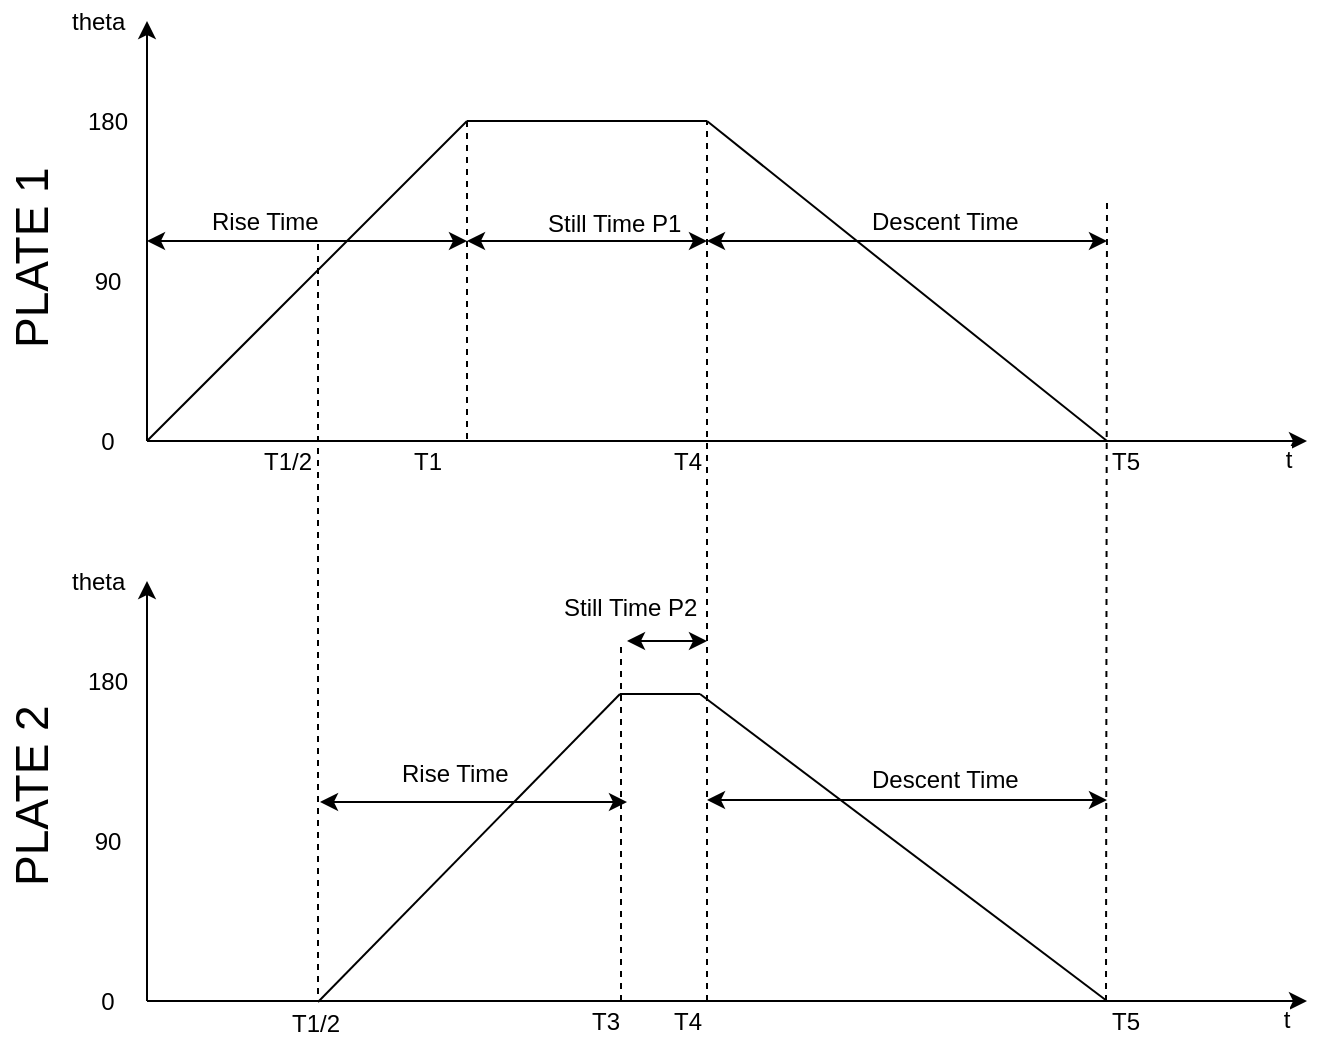 <mxfile version="12.2.7" type="device" pages="1"><diagram id="c1WYXBtYZNbQdqD9X6dB" name="Page-1"><mxGraphModel dx="640" dy="435" grid="1" gridSize="10" guides="1" tooltips="1" connect="1" arrows="1" fold="1" page="1" pageScale="1" pageWidth="1169" pageHeight="827" math="0" shadow="0"><root><mxCell id="0"/><mxCell id="1" parent="0"/><mxCell id="Xq2MOSdE0tfcOtH0nwWp-1" value="" style="endArrow=classic;html=1;exitX=1;exitY=0.5;exitDx=0;exitDy=0;" parent="1" source="Xq2MOSdE0tfcOtH0nwWp-6" edge="1"><mxGeometry width="50" height="50" relative="1" as="geometry"><mxPoint x="313.5" y="383.5" as="sourcePoint"/><mxPoint x="313.5" y="163.5" as="targetPoint"/></mxGeometry></mxCell><mxCell id="Xq2MOSdE0tfcOtH0nwWp-3" value="" style="endArrow=classic;html=1;" parent="1" edge="1"><mxGeometry width="50" height="50" relative="1" as="geometry"><mxPoint x="313.5" y="373.5" as="sourcePoint"/><mxPoint x="893.5" y="373.5" as="targetPoint"/></mxGeometry></mxCell><mxCell id="Xq2MOSdE0tfcOtH0nwWp-4" value="" style="endArrow=classic;html=1;" parent="1" edge="1"><mxGeometry width="50" height="50" relative="1" as="geometry"><mxPoint x="313.5" y="653.5" as="sourcePoint"/><mxPoint x="313.5" y="443.5" as="targetPoint"/></mxGeometry></mxCell><mxCell id="Xq2MOSdE0tfcOtH0nwWp-5" value="" style="endArrow=classic;html=1;" parent="1" edge="1"><mxGeometry width="50" height="50" relative="1" as="geometry"><mxPoint x="313.5" y="653.5" as="sourcePoint"/><mxPoint x="893.5" y="653.5" as="targetPoint"/></mxGeometry></mxCell><mxCell id="Xq2MOSdE0tfcOtH0nwWp-59" value="t" style="text;html=1;resizable=0;points=[];align=center;verticalAlign=middle;labelBackgroundColor=#ffffff;" parent="Xq2MOSdE0tfcOtH0nwWp-5" vertex="1" connectable="0"><mxGeometry x="0.962" y="-9" relative="1" as="geometry"><mxPoint as="offset"/></mxGeometry></mxCell><mxCell id="Xq2MOSdE0tfcOtH0nwWp-6" value="0" style="text;html=1;strokeColor=none;fillColor=none;align=center;verticalAlign=middle;whiteSpace=wrap;rounded=0;" parent="1" vertex="1"><mxGeometry x="273.5" y="363.5" width="40" height="20" as="geometry"/></mxCell><mxCell id="Xq2MOSdE0tfcOtH0nwWp-7" value="180" style="text;html=1;strokeColor=none;fillColor=none;align=center;verticalAlign=middle;whiteSpace=wrap;rounded=0;" parent="1" vertex="1"><mxGeometry x="273.5" y="203.5" width="40" height="20" as="geometry"/></mxCell><mxCell id="Xq2MOSdE0tfcOtH0nwWp-10" value="" style="endArrow=none;html=1;exitX=1;exitY=0.5;exitDx=0;exitDy=0;" parent="1" source="Xq2MOSdE0tfcOtH0nwWp-6" edge="1"><mxGeometry width="50" height="50" relative="1" as="geometry"><mxPoint x="403.5" y="293.5" as="sourcePoint"/><mxPoint x="473.5" y="213.5" as="targetPoint"/></mxGeometry></mxCell><mxCell id="Xq2MOSdE0tfcOtH0nwWp-11" value="" style="endArrow=none;html=1;" parent="1" edge="1"><mxGeometry width="50" height="50" relative="1" as="geometry"><mxPoint x="473.5" y="213.5" as="sourcePoint"/><mxPoint x="593.5" y="213.5" as="targetPoint"/></mxGeometry></mxCell><mxCell id="Xq2MOSdE0tfcOtH0nwWp-13" value="90" style="text;html=1;strokeColor=none;fillColor=none;align=center;verticalAlign=middle;whiteSpace=wrap;rounded=0;" parent="1" vertex="1"><mxGeometry x="273.5" y="283.5" width="40" height="20" as="geometry"/></mxCell><mxCell id="Xq2MOSdE0tfcOtH0nwWp-14" value="" style="endArrow=none;html=1;" parent="1" edge="1"><mxGeometry width="50" height="50" relative="1" as="geometry"><mxPoint x="399" y="654" as="sourcePoint"/><mxPoint x="550" y="500" as="targetPoint"/></mxGeometry></mxCell><mxCell id="Xq2MOSdE0tfcOtH0nwWp-16" value="0" style="text;html=1;strokeColor=none;fillColor=none;align=center;verticalAlign=middle;whiteSpace=wrap;rounded=0;" parent="1" vertex="1"><mxGeometry x="273.5" y="643.5" width="40" height="20" as="geometry"/></mxCell><mxCell id="Xq2MOSdE0tfcOtH0nwWp-17" value="180" style="text;html=1;strokeColor=none;fillColor=none;align=center;verticalAlign=middle;whiteSpace=wrap;rounded=0;" parent="1" vertex="1"><mxGeometry x="273.5" y="483.5" width="40" height="20" as="geometry"/></mxCell><mxCell id="Xq2MOSdE0tfcOtH0nwWp-18" value="90" style="text;html=1;strokeColor=none;fillColor=none;align=center;verticalAlign=middle;whiteSpace=wrap;rounded=0;" parent="1" vertex="1"><mxGeometry x="273.5" y="563.5" width="40" height="20" as="geometry"/></mxCell><mxCell id="Xq2MOSdE0tfcOtH0nwWp-19" value="" style="endArrow=none;html=1;" parent="1" edge="1"><mxGeometry width="50" height="50" relative="1" as="geometry"><mxPoint x="593.5" y="213.5" as="sourcePoint"/><mxPoint x="793.5" y="373.5" as="targetPoint"/></mxGeometry></mxCell><mxCell id="Xq2MOSdE0tfcOtH0nwWp-20" value="" style="endArrow=none;html=1;" parent="1" edge="1"><mxGeometry width="50" height="50" relative="1" as="geometry"><mxPoint x="793.5" y="653.5" as="sourcePoint"/><mxPoint x="590" y="500" as="targetPoint"/></mxGeometry></mxCell><mxCell id="Xq2MOSdE0tfcOtH0nwWp-21" value="" style="endArrow=none;dashed=1;html=1;exitX=1;exitY=-0.05;exitDx=0;exitDy=0;exitPerimeter=0;" parent="1" source="Xq2MOSdE0tfcOtH0nwWp-28" edge="1"><mxGeometry width="50" height="50" relative="1" as="geometry"><mxPoint x="473.5" y="493.5" as="sourcePoint"/><mxPoint x="473.5" y="213.5" as="targetPoint"/></mxGeometry></mxCell><mxCell id="Xq2MOSdE0tfcOtH0nwWp-22" value="" style="endArrow=none;dashed=1;html=1;" parent="1" edge="1"><mxGeometry width="50" height="50" relative="1" as="geometry"><mxPoint x="593.5" y="653.5" as="sourcePoint"/><mxPoint x="593.5" y="213.5" as="targetPoint"/></mxGeometry></mxCell><mxCell id="Xq2MOSdE0tfcOtH0nwWp-23" value="t" style="text;html=1;resizable=0;points=[];align=center;verticalAlign=middle;labelBackgroundColor=#ffffff;" parent="Xq2MOSdE0tfcOtH0nwWp-22" vertex="1" connectable="0"><mxGeometry x="0.747" y="2" relative="1" as="geometry"><mxPoint x="292" y="114" as="offset"/></mxGeometry></mxCell><mxCell id="Xq2MOSdE0tfcOtH0nwWp-24" value="" style="endArrow=none;dashed=1;html=1;" parent="1" edge="1"><mxGeometry width="50" height="50" relative="1" as="geometry"><mxPoint x="399" y="650" as="sourcePoint"/><mxPoint x="399" y="274" as="targetPoint"/></mxGeometry></mxCell><mxCell id="Xq2MOSdE0tfcOtH0nwWp-26" value="" style="endArrow=none;dashed=1;html=1;" parent="1" edge="1"><mxGeometry width="50" height="50" relative="1" as="geometry"><mxPoint x="550.5" y="653.5" as="sourcePoint"/><mxPoint x="550.5" y="474.5" as="targetPoint"/></mxGeometry></mxCell><mxCell id="Xq2MOSdE0tfcOtH0nwWp-27" value="T1/2" style="text;html=1;strokeColor=none;fillColor=none;align=center;verticalAlign=middle;whiteSpace=wrap;rounded=0;" parent="1" vertex="1"><mxGeometry x="363.5" y="373.5" width="40" height="20" as="geometry"/></mxCell><mxCell id="Xq2MOSdE0tfcOtH0nwWp-28" value="T1" style="text;html=1;strokeColor=none;fillColor=none;align=center;verticalAlign=middle;whiteSpace=wrap;rounded=0;" parent="1" vertex="1"><mxGeometry x="433.5" y="373.5" width="40" height="20" as="geometry"/></mxCell><mxCell id="Xq2MOSdE0tfcOtH0nwWp-30" value="T4" style="text;html=1;strokeColor=none;fillColor=none;align=center;verticalAlign=middle;whiteSpace=wrap;rounded=0;" parent="1" vertex="1"><mxGeometry x="563.5" y="373.5" width="40" height="20" as="geometry"/></mxCell><mxCell id="Xq2MOSdE0tfcOtH0nwWp-32" value="T5" style="text;html=1;resizable=0;points=[];autosize=1;align=left;verticalAlign=top;spacingTop=-4;" parent="1" vertex="1"><mxGeometry x="793.5" y="373.5" width="30" height="20" as="geometry"/></mxCell><mxCell id="Xq2MOSdE0tfcOtH0nwWp-36" value="" style="endArrow=none;dashed=1;html=1;" parent="1" edge="1"><mxGeometry width="50" height="50" relative="1" as="geometry"><mxPoint x="793" y="653.5" as="sourcePoint"/><mxPoint x="793.5" y="253.5" as="targetPoint"/></mxGeometry></mxCell><mxCell id="Xq2MOSdE0tfcOtH0nwWp-43" value="T1/2" style="text;html=1;strokeColor=none;fillColor=none;align=center;verticalAlign=middle;whiteSpace=wrap;rounded=0;" parent="1" vertex="1"><mxGeometry x="377.5" y="654.5" width="40" height="20" as="geometry"/></mxCell><mxCell id="Xq2MOSdE0tfcOtH0nwWp-45" value="T4" style="text;html=1;strokeColor=none;fillColor=none;align=center;verticalAlign=middle;whiteSpace=wrap;rounded=0;" parent="1" vertex="1"><mxGeometry x="563.5" y="653.5" width="40" height="20" as="geometry"/></mxCell><mxCell id="Xq2MOSdE0tfcOtH0nwWp-46" value="T5" style="text;html=1;resizable=0;points=[];autosize=1;align=left;verticalAlign=top;spacingTop=-4;" parent="1" vertex="1"><mxGeometry x="793.5" y="653.5" width="30" height="20" as="geometry"/></mxCell><mxCell id="Xq2MOSdE0tfcOtH0nwWp-47" value="T3" style="text;html=1;resizable=0;points=[];autosize=1;align=left;verticalAlign=top;spacingTop=-4;" parent="1" vertex="1"><mxGeometry x="533.5" y="653.5" width="30" height="20" as="geometry"/></mxCell><mxCell id="Xq2MOSdE0tfcOtH0nwWp-48" value="" style="endArrow=classic;startArrow=classic;html=1;" parent="1" edge="1"><mxGeometry width="50" height="50" relative="1" as="geometry"><mxPoint x="313.5" y="273.5" as="sourcePoint"/><mxPoint x="473.5" y="273.5" as="targetPoint"/></mxGeometry></mxCell><mxCell id="Xq2MOSdE0tfcOtH0nwWp-49" value="" style="endArrow=classic;startArrow=classic;html=1;" parent="1" edge="1"><mxGeometry width="50" height="50" relative="1" as="geometry"><mxPoint x="473.5" y="273.5" as="sourcePoint"/><mxPoint x="593.5" y="273.5" as="targetPoint"/></mxGeometry></mxCell><mxCell id="Xq2MOSdE0tfcOtH0nwWp-52" value="" style="endArrow=classic;startArrow=classic;html=1;" parent="1" edge="1"><mxGeometry width="50" height="50" relative="1" as="geometry"><mxPoint x="593.5" y="273.5" as="sourcePoint"/><mxPoint x="793.5" y="273.5" as="targetPoint"/></mxGeometry></mxCell><mxCell id="Xq2MOSdE0tfcOtH0nwWp-57" value="theta" style="text;html=1;resizable=0;points=[];autosize=1;align=left;verticalAlign=top;spacingTop=-4;" parent="1" vertex="1"><mxGeometry x="273.5" y="153.5" width="40" height="20" as="geometry"/></mxCell><mxCell id="Xq2MOSdE0tfcOtH0nwWp-58" value="theta" style="text;html=1;resizable=0;points=[];autosize=1;align=left;verticalAlign=top;spacingTop=-4;" parent="1" vertex="1"><mxGeometry x="273.5" y="433.5" width="40" height="20" as="geometry"/></mxCell><mxCell id="Xq2MOSdE0tfcOtH0nwWp-63" value="" style="endArrow=classic;startArrow=classic;html=1;" parent="1" edge="1"><mxGeometry width="50" height="50" relative="1" as="geometry"><mxPoint x="400" y="554" as="sourcePoint"/><mxPoint x="553.5" y="554" as="targetPoint"/></mxGeometry></mxCell><mxCell id="Xq2MOSdE0tfcOtH0nwWp-64" value="" style="endArrow=classic;startArrow=classic;html=1;" parent="1" edge="1"><mxGeometry width="50" height="50" relative="1" as="geometry"><mxPoint x="553.5" y="473.5" as="sourcePoint"/><mxPoint x="593.5" y="473.5" as="targetPoint"/></mxGeometry></mxCell><mxCell id="Xq2MOSdE0tfcOtH0nwWp-67" value="Rise Time" style="text;html=1;resizable=0;points=[];autosize=1;align=left;verticalAlign=top;spacingTop=-4;" parent="1" vertex="1"><mxGeometry x="343.5" y="253.5" width="70" height="20" as="geometry"/></mxCell><mxCell id="Xq2MOSdE0tfcOtH0nwWp-68" value="Still Time P1" style="text;html=1;resizable=0;points=[];autosize=1;align=left;verticalAlign=top;spacingTop=-4;" parent="1" vertex="1"><mxGeometry x="511.5" y="254.5" width="80" height="20" as="geometry"/></mxCell><mxCell id="Xq2MOSdE0tfcOtH0nwWp-69" value="Descent Time" style="text;html=1;resizable=0;points=[];autosize=1;align=left;verticalAlign=top;spacingTop=-4;" parent="1" vertex="1"><mxGeometry x="673.5" y="253.5" width="90" height="20" as="geometry"/></mxCell><mxCell id="Xq2MOSdE0tfcOtH0nwWp-72" value="Still Time P2" style="text;html=1;resizable=0;points=[];autosize=1;align=left;verticalAlign=top;spacingTop=-4;" parent="1" vertex="1"><mxGeometry x="519.5" y="446.5" width="80" height="20" as="geometry"/></mxCell><mxCell id="Xq2MOSdE0tfcOtH0nwWp-73" value="Rise Time" style="text;html=1;resizable=0;points=[];autosize=1;align=left;verticalAlign=top;spacingTop=-4;" parent="1" vertex="1"><mxGeometry x="438.5" y="530" width="70" height="20" as="geometry"/></mxCell><mxCell id="Xq2MOSdE0tfcOtH0nwWp-74" value="" style="endArrow=classic;startArrow=classic;html=1;" parent="1" edge="1"><mxGeometry width="50" height="50" relative="1" as="geometry"><mxPoint x="593.5" y="553" as="sourcePoint"/><mxPoint x="793.5" y="553" as="targetPoint"/></mxGeometry></mxCell><mxCell id="Xq2MOSdE0tfcOtH0nwWp-75" value="Descent Time" style="text;html=1;resizable=0;points=[];autosize=1;align=left;verticalAlign=top;spacingTop=-4;" parent="1" vertex="1"><mxGeometry x="673.5" y="533" width="90" height="20" as="geometry"/></mxCell><mxCell id="0DwuRvN9Apv7_aS56dTh-1" value="PLATE 1" style="text;html=1;resizable=0;points=[];autosize=1;align=left;verticalAlign=top;spacingTop=-4;rotation=-90;fontSize=23;" vertex="1" parent="1"><mxGeometry x="220" y="289" width="60" height="20" as="geometry"/></mxCell><mxCell id="0DwuRvN9Apv7_aS56dTh-2" value="PLATE 2" style="text;html=1;resizable=0;points=[];autosize=1;align=left;verticalAlign=top;spacingTop=-4;rotation=-90;fontSize=23;" vertex="1" parent="1"><mxGeometry x="220" y="558" width="60" height="20" as="geometry"/></mxCell><mxCell id="0DwuRvN9Apv7_aS56dTh-4" value="" style="endArrow=none;html=1;fontSize=23;" edge="1" parent="1"><mxGeometry width="50" height="50" relative="1" as="geometry"><mxPoint x="550" y="500" as="sourcePoint"/><mxPoint x="590" y="500" as="targetPoint"/></mxGeometry></mxCell></root></mxGraphModel></diagram></mxfile>